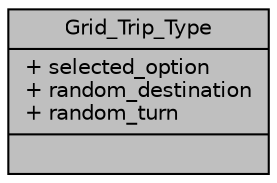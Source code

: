 digraph "Grid_Trip_Type"
{
 // LATEX_PDF_SIZE
  edge [fontname="Helvetica",fontsize="10",labelfontname="Helvetica",labelfontsize="10"];
  node [fontname="Helvetica",fontsize="10",shape=record];
  Node1 [label="{Grid_Trip_Type\n|+ selected_option\l+ random_destination\l+ random_turn\l|}",height=0.2,width=0.4,color="black", fillcolor="grey75", style="filled", fontcolor="black",tooltip=" "];
}
